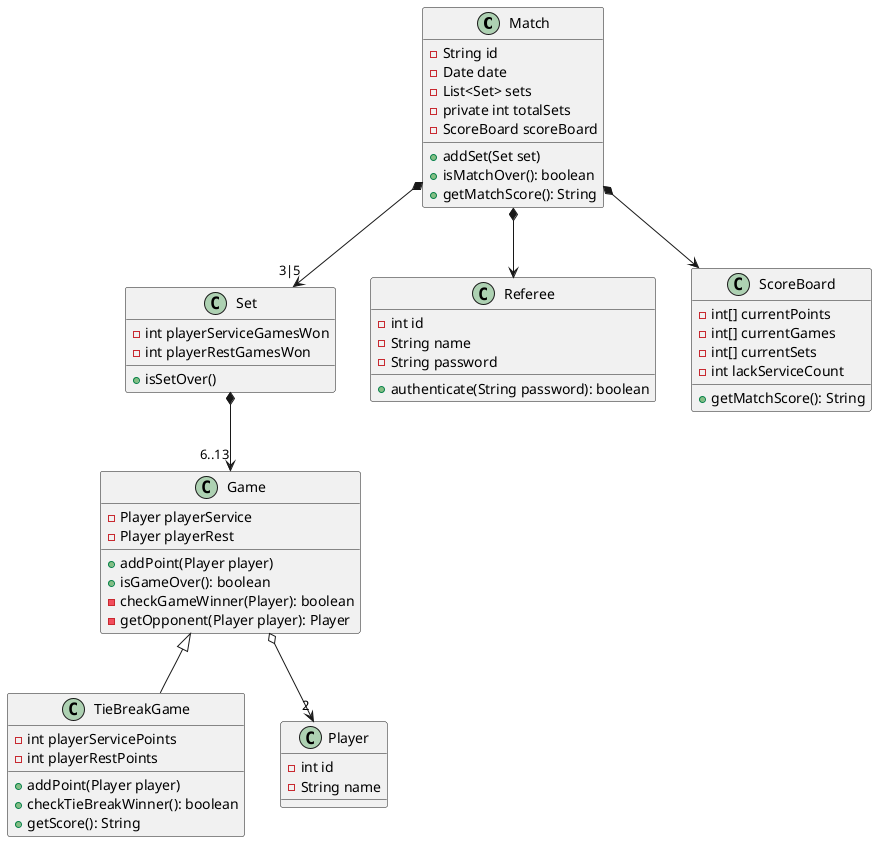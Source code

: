 @startuml


Match *-down-> "3|5" Set
Match *-down-> Referee
Match *-down-> ScoreBoard

Set *-down-> "6..13" Game

Game <|-down- TieBreakGame
Game o-down-> "2" Player

class Match {
- String id
- Date date
- List<Set> sets
- private int totalSets
- ScoreBoard scoreBoard

+ addSet(Set set)
+ isMatchOver(): boolean
+ getMatchScore(): String
}

class Player {
- int id
- String name

}

class Referee {
- int id
- String name
- String password

+ authenticate(String password): boolean
}

class Set {
- int playerServiceGamesWon
- int playerRestGamesWon

+ isSetOver()
}

class Game {
- Player playerService
- Player playerRest

+ addPoint(Player player)
+ isGameOver(): boolean
- checkGameWinner(Player): boolean
- getOpponent(Player player): Player
}

class TieBreakGame {
- int playerServicePoints
- int playerRestPoints

+ addPoint(Player player)
+ checkTieBreakWinner(): boolean
+ getScore(): String
}

class ScoreBoard {
- int[] currentPoints
- int[] currentGames
- int[] currentSets
- int lackServiceCount

+ getMatchScore(): String
}

@enduml